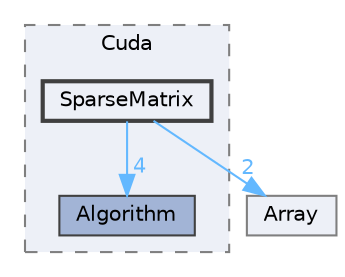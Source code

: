 digraph "D:/Peridyno/peridyno/src/Core/Backend/Cuda/SparseMatrix"
{
 // LATEX_PDF_SIZE
  bgcolor="transparent";
  edge [fontname=Helvetica,fontsize=10,labelfontname=Helvetica,labelfontsize=10];
  node [fontname=Helvetica,fontsize=10,shape=box,height=0.2,width=0.4];
  compound=true
  subgraph clusterdir_bc87a11b212b3b50c42982a37c59e2ee {
    graph [ bgcolor="#edf0f7", pencolor="grey50", label="Cuda", fontname=Helvetica,fontsize=10 style="filled,dashed", URL="dir_bc87a11b212b3b50c42982a37c59e2ee.html",tooltip=""]
  dir_36e0372b6cc80ab2be51d62c7c942850 [label="Algorithm", fillcolor="#a2b4d6", color="grey25", style="filled", URL="dir_36e0372b6cc80ab2be51d62c7c942850.html",tooltip=""];
  dir_6f8f5e79a783fc91fff916d4cd7caf95 [label="SparseMatrix", fillcolor="#edf0f7", color="grey25", style="filled,bold", URL="dir_6f8f5e79a783fc91fff916d4cd7caf95.html",tooltip=""];
  }
  dir_420d4f6199cfffe85292da4f14b5b392 [label="Array", fillcolor="#edf0f7", color="grey50", style="filled", URL="dir_420d4f6199cfffe85292da4f14b5b392.html",tooltip=""];
  dir_6f8f5e79a783fc91fff916d4cd7caf95->dir_36e0372b6cc80ab2be51d62c7c942850 [headlabel="4", labeldistance=1.5 headhref="dir_000077_000001.html" href="dir_000077_000001.html" color="steelblue1" fontcolor="steelblue1"];
  dir_6f8f5e79a783fc91fff916d4cd7caf95->dir_420d4f6199cfffe85292da4f14b5b392 [headlabel="2", labeldistance=1.5 headhref="dir_000077_000002.html" href="dir_000077_000002.html" color="steelblue1" fontcolor="steelblue1"];
}
